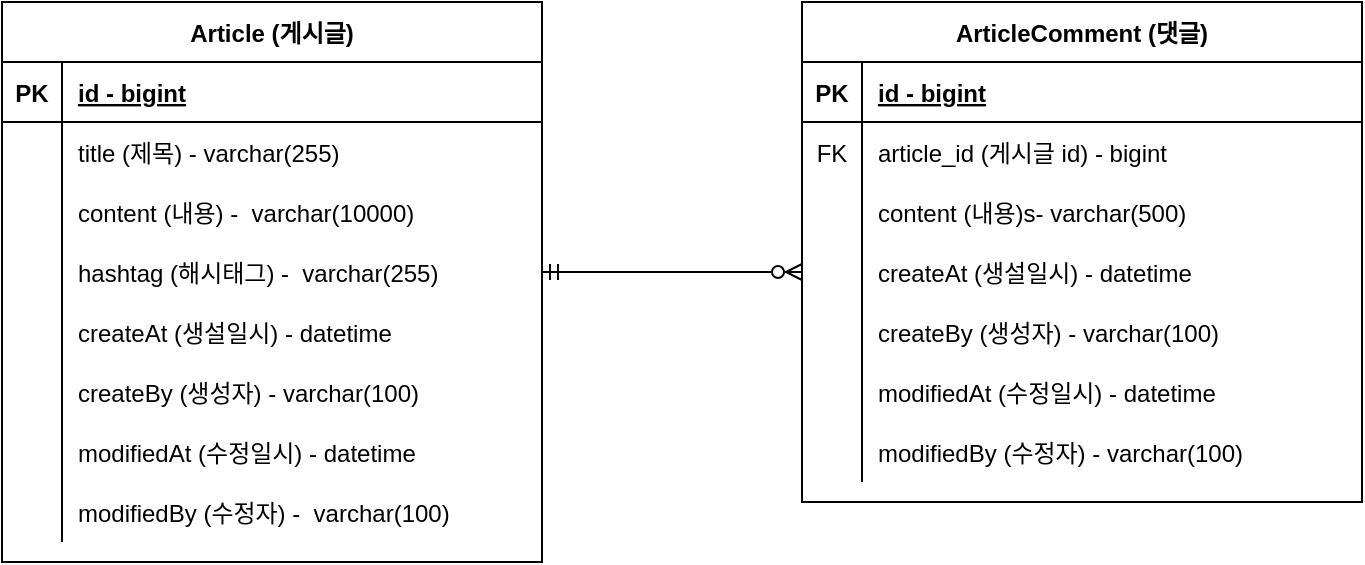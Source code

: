 <mxfile version="22.1.4" type="github">
  <diagram id="R2lEEEUBdFMjLlhIrx00" name="Page-1">
    <mxGraphModel dx="664" dy="399" grid="1" gridSize="10" guides="1" tooltips="1" connect="1" arrows="1" fold="1" page="1" pageScale="1" pageWidth="850" pageHeight="1100" math="0" shadow="0" extFonts="Permanent Marker^https://fonts.googleapis.com/css?family=Permanent+Marker">
      <root>
        <mxCell id="0" />
        <mxCell id="1" parent="0" />
        <mxCell id="EXI0frQD_VBSxbelxe_u-1" value="Article (게시글)" style="shape=table;startSize=30;container=1;collapsible=1;childLayout=tableLayout;fixedRows=1;rowLines=0;fontStyle=1;align=center;resizeLast=1;" parent="1" vertex="1">
          <mxGeometry x="40" y="120" width="270" height="280" as="geometry" />
        </mxCell>
        <mxCell id="EXI0frQD_VBSxbelxe_u-2" value="" style="shape=partialRectangle;collapsible=0;dropTarget=0;pointerEvents=0;fillColor=none;points=[[0,0.5],[1,0.5]];portConstraint=eastwest;top=0;left=0;right=0;bottom=1;" parent="EXI0frQD_VBSxbelxe_u-1" vertex="1">
          <mxGeometry y="30" width="270" height="30" as="geometry" />
        </mxCell>
        <mxCell id="EXI0frQD_VBSxbelxe_u-3" value="PK" style="shape=partialRectangle;overflow=hidden;connectable=0;fillColor=none;top=0;left=0;bottom=0;right=0;fontStyle=1;" parent="EXI0frQD_VBSxbelxe_u-2" vertex="1">
          <mxGeometry width="30" height="30" as="geometry">
            <mxRectangle width="30" height="30" as="alternateBounds" />
          </mxGeometry>
        </mxCell>
        <mxCell id="EXI0frQD_VBSxbelxe_u-4" value="id - bigint" style="shape=partialRectangle;overflow=hidden;connectable=0;fillColor=none;top=0;left=0;bottom=0;right=0;align=left;spacingLeft=6;fontStyle=5;" parent="EXI0frQD_VBSxbelxe_u-2" vertex="1">
          <mxGeometry x="30" width="240" height="30" as="geometry">
            <mxRectangle width="240" height="30" as="alternateBounds" />
          </mxGeometry>
        </mxCell>
        <mxCell id="EXI0frQD_VBSxbelxe_u-5" value="" style="shape=partialRectangle;collapsible=0;dropTarget=0;pointerEvents=0;fillColor=none;points=[[0,0.5],[1,0.5]];portConstraint=eastwest;top=0;left=0;right=0;bottom=0;" parent="EXI0frQD_VBSxbelxe_u-1" vertex="1">
          <mxGeometry y="60" width="270" height="30" as="geometry" />
        </mxCell>
        <mxCell id="EXI0frQD_VBSxbelxe_u-6" value="" style="shape=partialRectangle;overflow=hidden;connectable=0;fillColor=none;top=0;left=0;bottom=0;right=0;" parent="EXI0frQD_VBSxbelxe_u-5" vertex="1">
          <mxGeometry width="30" height="30" as="geometry">
            <mxRectangle width="30" height="30" as="alternateBounds" />
          </mxGeometry>
        </mxCell>
        <mxCell id="EXI0frQD_VBSxbelxe_u-7" value="title (제목) - varchar(255)" style="shape=partialRectangle;overflow=hidden;connectable=0;fillColor=none;top=0;left=0;bottom=0;right=0;align=left;spacingLeft=6;" parent="EXI0frQD_VBSxbelxe_u-5" vertex="1">
          <mxGeometry x="30" width="240" height="30" as="geometry">
            <mxRectangle width="240" height="30" as="alternateBounds" />
          </mxGeometry>
        </mxCell>
        <mxCell id="EXI0frQD_VBSxbelxe_u-8" value="" style="shape=partialRectangle;collapsible=0;dropTarget=0;pointerEvents=0;fillColor=none;points=[[0,0.5],[1,0.5]];portConstraint=eastwest;top=0;left=0;right=0;bottom=0;" parent="EXI0frQD_VBSxbelxe_u-1" vertex="1">
          <mxGeometry y="90" width="270" height="30" as="geometry" />
        </mxCell>
        <mxCell id="EXI0frQD_VBSxbelxe_u-9" value="" style="shape=partialRectangle;overflow=hidden;connectable=0;fillColor=none;top=0;left=0;bottom=0;right=0;" parent="EXI0frQD_VBSxbelxe_u-8" vertex="1">
          <mxGeometry width="30" height="30" as="geometry">
            <mxRectangle width="30" height="30" as="alternateBounds" />
          </mxGeometry>
        </mxCell>
        <mxCell id="EXI0frQD_VBSxbelxe_u-10" value="content (내용) -  varchar(10000)" style="shape=partialRectangle;overflow=hidden;connectable=0;fillColor=none;top=0;left=0;bottom=0;right=0;align=left;spacingLeft=6;" parent="EXI0frQD_VBSxbelxe_u-8" vertex="1">
          <mxGeometry x="30" width="240" height="30" as="geometry">
            <mxRectangle width="240" height="30" as="alternateBounds" />
          </mxGeometry>
        </mxCell>
        <mxCell id="EXI0frQD_VBSxbelxe_u-11" value="" style="shape=partialRectangle;collapsible=0;dropTarget=0;pointerEvents=0;fillColor=none;points=[[0,0.5],[1,0.5]];portConstraint=eastwest;top=0;left=0;right=0;bottom=0;" parent="EXI0frQD_VBSxbelxe_u-1" vertex="1">
          <mxGeometry y="120" width="270" height="30" as="geometry" />
        </mxCell>
        <mxCell id="EXI0frQD_VBSxbelxe_u-12" value="" style="shape=partialRectangle;overflow=hidden;connectable=0;fillColor=none;top=0;left=0;bottom=0;right=0;" parent="EXI0frQD_VBSxbelxe_u-11" vertex="1">
          <mxGeometry width="30" height="30" as="geometry">
            <mxRectangle width="30" height="30" as="alternateBounds" />
          </mxGeometry>
        </mxCell>
        <mxCell id="EXI0frQD_VBSxbelxe_u-13" value="hashtag (해시태그) -  varchar(255)" style="shape=partialRectangle;overflow=hidden;connectable=0;fillColor=none;top=0;left=0;bottom=0;right=0;align=left;spacingLeft=6;" parent="EXI0frQD_VBSxbelxe_u-11" vertex="1">
          <mxGeometry x="30" width="240" height="30" as="geometry">
            <mxRectangle width="240" height="30" as="alternateBounds" />
          </mxGeometry>
        </mxCell>
        <mxCell id="EXI0frQD_VBSxbelxe_u-14" value="" style="shape=partialRectangle;collapsible=0;dropTarget=0;pointerEvents=0;fillColor=none;points=[[0,0.5],[1,0.5]];portConstraint=eastwest;top=0;left=0;right=0;bottom=0;" parent="EXI0frQD_VBSxbelxe_u-1" vertex="1">
          <mxGeometry y="150" width="270" height="30" as="geometry" />
        </mxCell>
        <mxCell id="EXI0frQD_VBSxbelxe_u-15" value="" style="shape=partialRectangle;overflow=hidden;connectable=0;fillColor=none;top=0;left=0;bottom=0;right=0;" parent="EXI0frQD_VBSxbelxe_u-14" vertex="1">
          <mxGeometry width="30" height="30" as="geometry">
            <mxRectangle width="30" height="30" as="alternateBounds" />
          </mxGeometry>
        </mxCell>
        <mxCell id="EXI0frQD_VBSxbelxe_u-16" value="createAt (생설일시) - datetime" style="shape=partialRectangle;overflow=hidden;connectable=0;fillColor=none;top=0;left=0;bottom=0;right=0;align=left;spacingLeft=6;" parent="EXI0frQD_VBSxbelxe_u-14" vertex="1">
          <mxGeometry x="30" width="240" height="30" as="geometry">
            <mxRectangle width="240" height="30" as="alternateBounds" />
          </mxGeometry>
        </mxCell>
        <mxCell id="EXI0frQD_VBSxbelxe_u-17" value="" style="shape=partialRectangle;collapsible=0;dropTarget=0;pointerEvents=0;fillColor=none;points=[[0,0.5],[1,0.5]];portConstraint=eastwest;top=0;left=0;right=0;bottom=0;" parent="EXI0frQD_VBSxbelxe_u-1" vertex="1">
          <mxGeometry y="180" width="270" height="30" as="geometry" />
        </mxCell>
        <mxCell id="EXI0frQD_VBSxbelxe_u-18" value="" style="shape=partialRectangle;overflow=hidden;connectable=0;fillColor=none;top=0;left=0;bottom=0;right=0;" parent="EXI0frQD_VBSxbelxe_u-17" vertex="1">
          <mxGeometry width="30" height="30" as="geometry">
            <mxRectangle width="30" height="30" as="alternateBounds" />
          </mxGeometry>
        </mxCell>
        <mxCell id="EXI0frQD_VBSxbelxe_u-19" value="createBy (생성자) - varchar(100)" style="shape=partialRectangle;overflow=hidden;connectable=0;fillColor=none;top=0;left=0;bottom=0;right=0;align=left;spacingLeft=6;" parent="EXI0frQD_VBSxbelxe_u-17" vertex="1">
          <mxGeometry x="30" width="240" height="30" as="geometry">
            <mxRectangle width="240" height="30" as="alternateBounds" />
          </mxGeometry>
        </mxCell>
        <mxCell id="EXI0frQD_VBSxbelxe_u-20" value="" style="shape=partialRectangle;collapsible=0;dropTarget=0;pointerEvents=0;fillColor=none;points=[[0,0.5],[1,0.5]];portConstraint=eastwest;top=0;left=0;right=0;bottom=0;" parent="EXI0frQD_VBSxbelxe_u-1" vertex="1">
          <mxGeometry y="210" width="270" height="30" as="geometry" />
        </mxCell>
        <mxCell id="EXI0frQD_VBSxbelxe_u-21" value="" style="shape=partialRectangle;overflow=hidden;connectable=0;fillColor=none;top=0;left=0;bottom=0;right=0;" parent="EXI0frQD_VBSxbelxe_u-20" vertex="1">
          <mxGeometry width="30" height="30" as="geometry">
            <mxRectangle width="30" height="30" as="alternateBounds" />
          </mxGeometry>
        </mxCell>
        <mxCell id="EXI0frQD_VBSxbelxe_u-22" value="modifiedAt (수정일시) - datetime" style="shape=partialRectangle;overflow=hidden;connectable=0;fillColor=none;top=0;left=0;bottom=0;right=0;align=left;spacingLeft=6;" parent="EXI0frQD_VBSxbelxe_u-20" vertex="1">
          <mxGeometry x="30" width="240" height="30" as="geometry">
            <mxRectangle width="240" height="30" as="alternateBounds" />
          </mxGeometry>
        </mxCell>
        <mxCell id="EXI0frQD_VBSxbelxe_u-23" value="" style="shape=partialRectangle;collapsible=0;dropTarget=0;pointerEvents=0;fillColor=none;points=[[0,0.5],[1,0.5]];portConstraint=eastwest;top=0;left=0;right=0;bottom=0;" parent="EXI0frQD_VBSxbelxe_u-1" vertex="1">
          <mxGeometry y="240" width="270" height="30" as="geometry" />
        </mxCell>
        <mxCell id="EXI0frQD_VBSxbelxe_u-24" value="" style="shape=partialRectangle;overflow=hidden;connectable=0;fillColor=none;top=0;left=0;bottom=0;right=0;" parent="EXI0frQD_VBSxbelxe_u-23" vertex="1">
          <mxGeometry width="30" height="30" as="geometry">
            <mxRectangle width="30" height="30" as="alternateBounds" />
          </mxGeometry>
        </mxCell>
        <mxCell id="EXI0frQD_VBSxbelxe_u-25" value="modifiedBy (수정자) -  varchar(100)" style="shape=partialRectangle;overflow=hidden;connectable=0;fillColor=none;top=0;left=0;bottom=0;right=0;align=left;spacingLeft=6;" parent="EXI0frQD_VBSxbelxe_u-23" vertex="1">
          <mxGeometry x="30" width="240" height="30" as="geometry">
            <mxRectangle width="240" height="30" as="alternateBounds" />
          </mxGeometry>
        </mxCell>
        <mxCell id="EXI0frQD_VBSxbelxe_u-26" value="ArticleComment (댓글)" style="shape=table;startSize=30;container=1;collapsible=1;childLayout=tableLayout;fixedRows=1;rowLines=0;fontStyle=1;align=center;resizeLast=1;" parent="1" vertex="1">
          <mxGeometry x="440" y="120" width="280" height="250" as="geometry" />
        </mxCell>
        <mxCell id="EXI0frQD_VBSxbelxe_u-27" value="" style="shape=partialRectangle;collapsible=0;dropTarget=0;pointerEvents=0;fillColor=none;points=[[0,0.5],[1,0.5]];portConstraint=eastwest;top=0;left=0;right=0;bottom=1;" parent="EXI0frQD_VBSxbelxe_u-26" vertex="1">
          <mxGeometry y="30" width="280" height="30" as="geometry" />
        </mxCell>
        <mxCell id="EXI0frQD_VBSxbelxe_u-28" value="PK" style="shape=partialRectangle;overflow=hidden;connectable=0;fillColor=none;top=0;left=0;bottom=0;right=0;fontStyle=1;" parent="EXI0frQD_VBSxbelxe_u-27" vertex="1">
          <mxGeometry width="30" height="30" as="geometry">
            <mxRectangle width="30" height="30" as="alternateBounds" />
          </mxGeometry>
        </mxCell>
        <mxCell id="EXI0frQD_VBSxbelxe_u-29" value="id - bigint" style="shape=partialRectangle;overflow=hidden;connectable=0;fillColor=none;top=0;left=0;bottom=0;right=0;align=left;spacingLeft=6;fontStyle=5;" parent="EXI0frQD_VBSxbelxe_u-27" vertex="1">
          <mxGeometry x="30" width="250" height="30" as="geometry">
            <mxRectangle width="250" height="30" as="alternateBounds" />
          </mxGeometry>
        </mxCell>
        <mxCell id="EXI0frQD_VBSxbelxe_u-30" value="" style="shape=partialRectangle;collapsible=0;dropTarget=0;pointerEvents=0;fillColor=none;points=[[0,0.5],[1,0.5]];portConstraint=eastwest;top=0;left=0;right=0;bottom=0;" parent="EXI0frQD_VBSxbelxe_u-26" vertex="1">
          <mxGeometry y="60" width="280" height="30" as="geometry" />
        </mxCell>
        <mxCell id="EXI0frQD_VBSxbelxe_u-31" value="FK" style="shape=partialRectangle;overflow=hidden;connectable=0;fillColor=none;top=0;left=0;bottom=0;right=0;" parent="EXI0frQD_VBSxbelxe_u-30" vertex="1">
          <mxGeometry width="30" height="30" as="geometry">
            <mxRectangle width="30" height="30" as="alternateBounds" />
          </mxGeometry>
        </mxCell>
        <mxCell id="EXI0frQD_VBSxbelxe_u-32" value="article_id (게시글 id) - bigint" style="shape=partialRectangle;overflow=hidden;connectable=0;fillColor=none;top=0;left=0;bottom=0;right=0;align=left;spacingLeft=6;" parent="EXI0frQD_VBSxbelxe_u-30" vertex="1">
          <mxGeometry x="30" width="250" height="30" as="geometry">
            <mxRectangle width="250" height="30" as="alternateBounds" />
          </mxGeometry>
        </mxCell>
        <mxCell id="EXI0frQD_VBSxbelxe_u-33" value="" style="shape=partialRectangle;collapsible=0;dropTarget=0;pointerEvents=0;fillColor=none;points=[[0,0.5],[1,0.5]];portConstraint=eastwest;top=0;left=0;right=0;bottom=0;" parent="EXI0frQD_VBSxbelxe_u-26" vertex="1">
          <mxGeometry y="90" width="280" height="30" as="geometry" />
        </mxCell>
        <mxCell id="EXI0frQD_VBSxbelxe_u-34" value="" style="shape=partialRectangle;overflow=hidden;connectable=0;fillColor=none;top=0;left=0;bottom=0;right=0;" parent="EXI0frQD_VBSxbelxe_u-33" vertex="1">
          <mxGeometry width="30" height="30" as="geometry">
            <mxRectangle width="30" height="30" as="alternateBounds" />
          </mxGeometry>
        </mxCell>
        <mxCell id="EXI0frQD_VBSxbelxe_u-35" value="content (내용)s- varchar(500)" style="shape=partialRectangle;overflow=hidden;connectable=0;fillColor=none;top=0;left=0;bottom=0;right=0;align=left;spacingLeft=6;" parent="EXI0frQD_VBSxbelxe_u-33" vertex="1">
          <mxGeometry x="30" width="250" height="30" as="geometry">
            <mxRectangle width="250" height="30" as="alternateBounds" />
          </mxGeometry>
        </mxCell>
        <mxCell id="EXI0frQD_VBSxbelxe_u-36" value="" style="shape=partialRectangle;collapsible=0;dropTarget=0;pointerEvents=0;fillColor=none;points=[[0,0.5],[1,0.5]];portConstraint=eastwest;top=0;left=0;right=0;bottom=0;" parent="EXI0frQD_VBSxbelxe_u-26" vertex="1">
          <mxGeometry y="120" width="280" height="30" as="geometry" />
        </mxCell>
        <mxCell id="EXI0frQD_VBSxbelxe_u-37" value="" style="shape=partialRectangle;overflow=hidden;connectable=0;fillColor=none;top=0;left=0;bottom=0;right=0;" parent="EXI0frQD_VBSxbelxe_u-36" vertex="1">
          <mxGeometry width="30" height="30" as="geometry">
            <mxRectangle width="30" height="30" as="alternateBounds" />
          </mxGeometry>
        </mxCell>
        <mxCell id="EXI0frQD_VBSxbelxe_u-38" value="createAt (생설일시) - datetime" style="shape=partialRectangle;overflow=hidden;connectable=0;fillColor=none;top=0;left=0;bottom=0;right=0;align=left;spacingLeft=6;" parent="EXI0frQD_VBSxbelxe_u-36" vertex="1">
          <mxGeometry x="30" width="250" height="30" as="geometry">
            <mxRectangle width="250" height="30" as="alternateBounds" />
          </mxGeometry>
        </mxCell>
        <mxCell id="EXI0frQD_VBSxbelxe_u-39" value="" style="shape=partialRectangle;collapsible=0;dropTarget=0;pointerEvents=0;fillColor=none;points=[[0,0.5],[1,0.5]];portConstraint=eastwest;top=0;left=0;right=0;bottom=0;" parent="EXI0frQD_VBSxbelxe_u-26" vertex="1">
          <mxGeometry y="150" width="280" height="30" as="geometry" />
        </mxCell>
        <mxCell id="EXI0frQD_VBSxbelxe_u-40" value="" style="shape=partialRectangle;overflow=hidden;connectable=0;fillColor=none;top=0;left=0;bottom=0;right=0;" parent="EXI0frQD_VBSxbelxe_u-39" vertex="1">
          <mxGeometry width="30" height="30" as="geometry">
            <mxRectangle width="30" height="30" as="alternateBounds" />
          </mxGeometry>
        </mxCell>
        <mxCell id="EXI0frQD_VBSxbelxe_u-41" value="createBy (생성자) - varchar(100)" style="shape=partialRectangle;overflow=hidden;connectable=0;fillColor=none;top=0;left=0;bottom=0;right=0;align=left;spacingLeft=6;" parent="EXI0frQD_VBSxbelxe_u-39" vertex="1">
          <mxGeometry x="30" width="250" height="30" as="geometry">
            <mxRectangle width="250" height="30" as="alternateBounds" />
          </mxGeometry>
        </mxCell>
        <mxCell id="EXI0frQD_VBSxbelxe_u-42" value="" style="shape=partialRectangle;collapsible=0;dropTarget=0;pointerEvents=0;fillColor=none;points=[[0,0.5],[1,0.5]];portConstraint=eastwest;top=0;left=0;right=0;bottom=0;" parent="EXI0frQD_VBSxbelxe_u-26" vertex="1">
          <mxGeometry y="180" width="280" height="30" as="geometry" />
        </mxCell>
        <mxCell id="EXI0frQD_VBSxbelxe_u-43" value="" style="shape=partialRectangle;overflow=hidden;connectable=0;fillColor=none;top=0;left=0;bottom=0;right=0;" parent="EXI0frQD_VBSxbelxe_u-42" vertex="1">
          <mxGeometry width="30" height="30" as="geometry">
            <mxRectangle width="30" height="30" as="alternateBounds" />
          </mxGeometry>
        </mxCell>
        <mxCell id="EXI0frQD_VBSxbelxe_u-44" value="modifiedAt (수정일시) - datetime" style="shape=partialRectangle;overflow=hidden;connectable=0;fillColor=none;top=0;left=0;bottom=0;right=0;align=left;spacingLeft=6;" parent="EXI0frQD_VBSxbelxe_u-42" vertex="1">
          <mxGeometry x="30" width="250" height="30" as="geometry">
            <mxRectangle width="250" height="30" as="alternateBounds" />
          </mxGeometry>
        </mxCell>
        <mxCell id="EXI0frQD_VBSxbelxe_u-45" value="" style="shape=partialRectangle;collapsible=0;dropTarget=0;pointerEvents=0;fillColor=none;points=[[0,0.5],[1,0.5]];portConstraint=eastwest;top=0;left=0;right=0;bottom=0;" parent="EXI0frQD_VBSxbelxe_u-26" vertex="1">
          <mxGeometry y="210" width="280" height="30" as="geometry" />
        </mxCell>
        <mxCell id="EXI0frQD_VBSxbelxe_u-46" value="" style="shape=partialRectangle;overflow=hidden;connectable=0;fillColor=none;top=0;left=0;bottom=0;right=0;" parent="EXI0frQD_VBSxbelxe_u-45" vertex="1">
          <mxGeometry width="30" height="30" as="geometry">
            <mxRectangle width="30" height="30" as="alternateBounds" />
          </mxGeometry>
        </mxCell>
        <mxCell id="EXI0frQD_VBSxbelxe_u-47" value="modifiedBy (수정자) - varchar(100)" style="shape=partialRectangle;overflow=hidden;connectable=0;fillColor=none;top=0;left=0;bottom=0;right=0;align=left;spacingLeft=6;" parent="EXI0frQD_VBSxbelxe_u-45" vertex="1">
          <mxGeometry x="30" width="250" height="30" as="geometry">
            <mxRectangle width="250" height="30" as="alternateBounds" />
          </mxGeometry>
        </mxCell>
        <mxCell id="EXI0frQD_VBSxbelxe_u-48" value="" style="edgeStyle=entityRelationEdgeStyle;fontSize=12;html=1;endArrow=ERzeroToMany;startArrow=ERmandOne;rounded=0;exitX=1;exitY=0.5;exitDx=0;exitDy=0;entryX=0;entryY=0.5;entryDx=0;entryDy=0;" parent="1" source="EXI0frQD_VBSxbelxe_u-11" target="EXI0frQD_VBSxbelxe_u-36" edge="1">
          <mxGeometry width="100" height="100" relative="1" as="geometry">
            <mxPoint x="440" y="450" as="sourcePoint" />
            <mxPoint x="540" y="350" as="targetPoint" />
          </mxGeometry>
        </mxCell>
      </root>
    </mxGraphModel>
  </diagram>
</mxfile>
